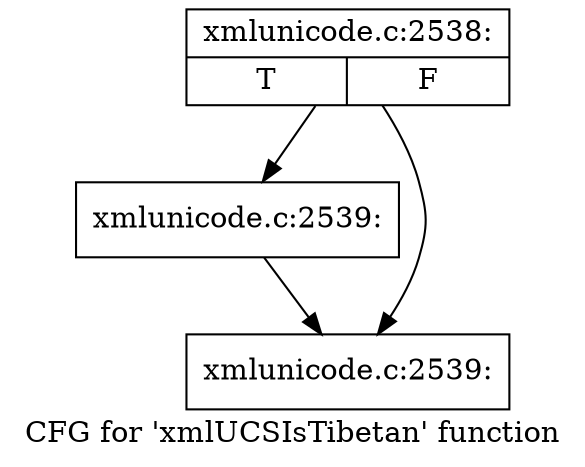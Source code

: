 digraph "CFG for 'xmlUCSIsTibetan' function" {
	label="CFG for 'xmlUCSIsTibetan' function";

	Node0x4e9bd90 [shape=record,label="{xmlunicode.c:2538:|{<s0>T|<s1>F}}"];
	Node0x4e9bd90 -> Node0x4e244c0;
	Node0x4e9bd90 -> Node0x4e24470;
	Node0x4e244c0 [shape=record,label="{xmlunicode.c:2539:}"];
	Node0x4e244c0 -> Node0x4e24470;
	Node0x4e24470 [shape=record,label="{xmlunicode.c:2539:}"];
}
